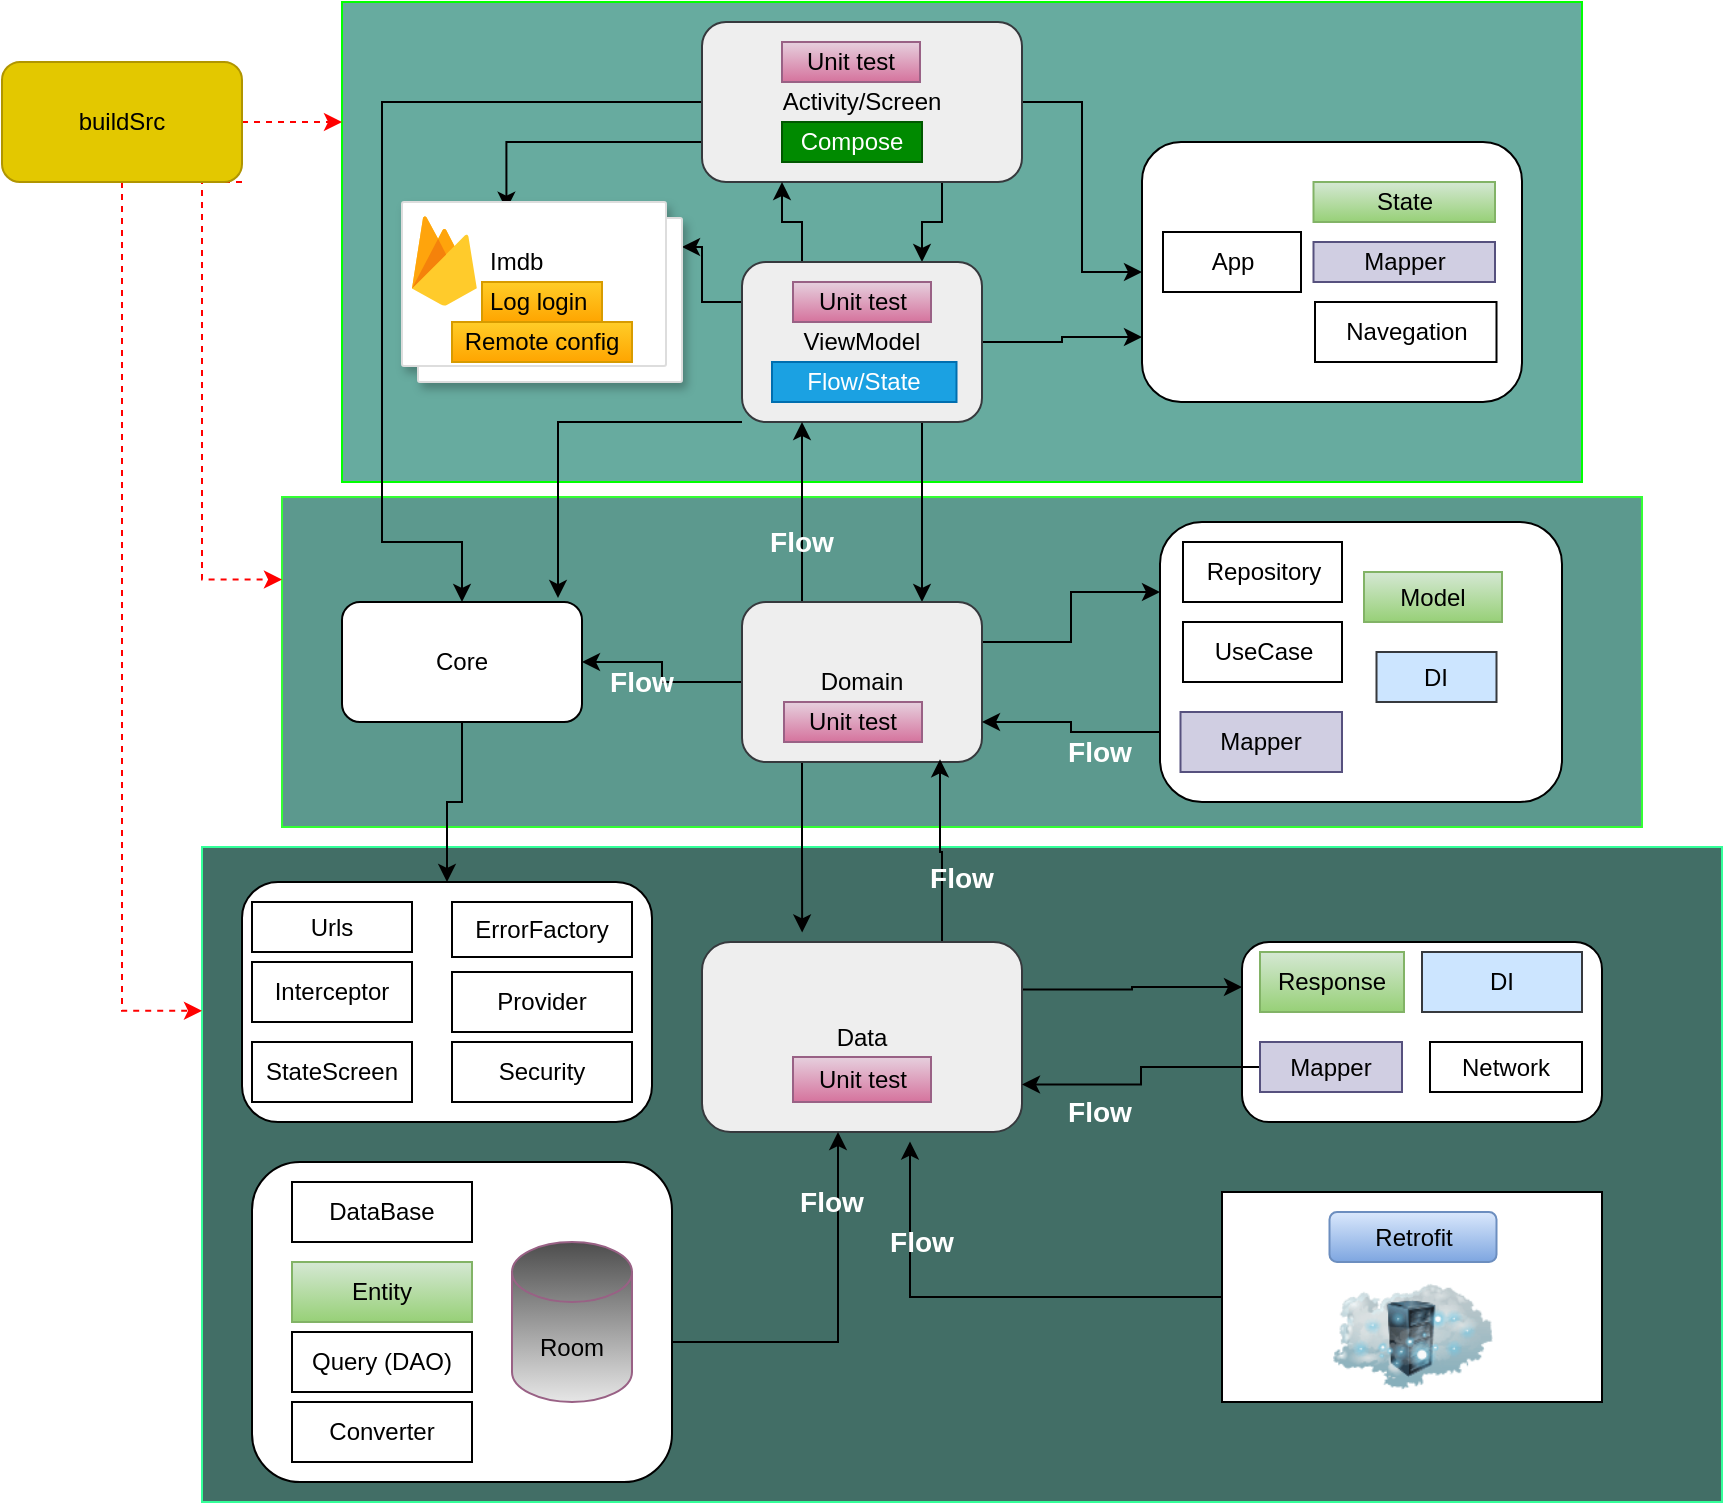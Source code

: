 <mxfile version="20.8.16" type="device"><diagram name="Page-1" id="SnpOKYaOga8Zz95fMb79"><mxGraphModel dx="1114" dy="769" grid="1" gridSize="10" guides="1" tooltips="1" connect="1" arrows="1" fold="1" page="1" pageScale="1" pageWidth="850" pageHeight="1100" math="0" shadow="0"><root><mxCell id="0"/><mxCell id="1" parent="0"/><mxCell id="HrMAnOmM2nn3nkN1Qt7s-80" value="" style="rounded=0;whiteSpace=wrap;html=1;fillColor=#426E66;fontColor=#000000;strokeColor=#33FF99;" parent="1" vertex="1"><mxGeometry x="110" y="432.5" width="760" height="327.5" as="geometry"/></mxCell><mxCell id="HrMAnOmM2nn3nkN1Qt7s-79" value="" style="rounded=0;whiteSpace=wrap;html=1;fillColor=#5C998E;fontColor=#ffffff;strokeColor=#33FF33;" parent="1" vertex="1"><mxGeometry x="150" y="257.5" width="680" height="165" as="geometry"/></mxCell><mxCell id="HrMAnOmM2nn3nkN1Qt7s-78" value="" style="rounded=0;whiteSpace=wrap;html=1;fillColor=#67AB9F;strokeColor=#00FF00;fillStyle=auto;" parent="1" vertex="1"><mxGeometry x="180" y="10" width="620" height="240" as="geometry"/></mxCell><mxCell id="HrMAnOmM2nn3nkN1Qt7s-43" style="edgeStyle=orthogonalEdgeStyle;rounded=0;orthogonalLoop=1;jettySize=auto;html=1;exitX=0.75;exitY=1;exitDx=0;exitDy=0;entryX=0.75;entryY=0;entryDx=0;entryDy=0;" parent="1" source="HrMAnOmM2nn3nkN1Qt7s-1" target="HrMAnOmM2nn3nkN1Qt7s-2" edge="1"><mxGeometry relative="1" as="geometry"/></mxCell><mxCell id="HrMAnOmM2nn3nkN1Qt7s-55" style="edgeStyle=orthogonalEdgeStyle;rounded=0;orthogonalLoop=1;jettySize=auto;html=1;exitX=0;exitY=0.5;exitDx=0;exitDy=0;entryX=0.5;entryY=0;entryDx=0;entryDy=0;" parent="1" source="HrMAnOmM2nn3nkN1Qt7s-1" target="HrMAnOmM2nn3nkN1Qt7s-5" edge="1"><mxGeometry relative="1" as="geometry"><Array as="points"><mxPoint x="200" y="60"/><mxPoint x="200" y="280"/><mxPoint x="240" y="280"/></Array></mxGeometry></mxCell><mxCell id="HrMAnOmM2nn3nkN1Qt7s-117" style="edgeStyle=orthogonalEdgeStyle;rounded=0;orthogonalLoop=1;jettySize=auto;html=1;exitX=0;exitY=0.75;exitDx=0;exitDy=0;entryX=0.373;entryY=0.043;entryDx=0;entryDy=0;entryPerimeter=0;" parent="1" source="HrMAnOmM2nn3nkN1Qt7s-1" target="HrMAnOmM2nn3nkN1Qt7s-11" edge="1"><mxGeometry relative="1" as="geometry"/></mxCell><mxCell id="HrMAnOmM2nn3nkN1Qt7s-126" value="" style="edgeStyle=orthogonalEdgeStyle;rounded=0;orthogonalLoop=1;jettySize=auto;html=1;" parent="1" source="HrMAnOmM2nn3nkN1Qt7s-1" target="HrMAnOmM2nn3nkN1Qt7s-118" edge="1"><mxGeometry relative="1" as="geometry"/></mxCell><mxCell id="HrMAnOmM2nn3nkN1Qt7s-1" value="Activity/Screen" style="rounded=1;whiteSpace=wrap;html=1;fillColor=#eeeeee;strokeColor=#36393d;" parent="1" vertex="1"><mxGeometry x="360" y="20" width="160" height="80" as="geometry"/></mxCell><mxCell id="HrMAnOmM2nn3nkN1Qt7s-32" style="edgeStyle=orthogonalEdgeStyle;rounded=0;orthogonalLoop=1;jettySize=auto;html=1;exitX=0.75;exitY=1;exitDx=0;exitDy=0;entryX=0.75;entryY=0;entryDx=0;entryDy=0;" parent="1" source="HrMAnOmM2nn3nkN1Qt7s-2" target="HrMAnOmM2nn3nkN1Qt7s-3" edge="1"><mxGeometry relative="1" as="geometry"/></mxCell><mxCell id="HrMAnOmM2nn3nkN1Qt7s-42" style="edgeStyle=orthogonalEdgeStyle;rounded=0;orthogonalLoop=1;jettySize=auto;html=1;exitX=0.25;exitY=0;exitDx=0;exitDy=0;entryX=0.25;entryY=1;entryDx=0;entryDy=0;" parent="1" source="HrMAnOmM2nn3nkN1Qt7s-2" target="HrMAnOmM2nn3nkN1Qt7s-1" edge="1"><mxGeometry relative="1" as="geometry"/></mxCell><mxCell id="HrMAnOmM2nn3nkN1Qt7s-52" style="edgeStyle=orthogonalEdgeStyle;rounded=0;orthogonalLoop=1;jettySize=auto;html=1;entryX=0.9;entryY=-0.033;entryDx=0;entryDy=0;entryPerimeter=0;" parent="1" source="HrMAnOmM2nn3nkN1Qt7s-2" target="HrMAnOmM2nn3nkN1Qt7s-5" edge="1"><mxGeometry relative="1" as="geometry"><Array as="points"><mxPoint x="288" y="220"/></Array></mxGeometry></mxCell><mxCell id="HrMAnOmM2nn3nkN1Qt7s-125" style="edgeStyle=orthogonalEdgeStyle;rounded=0;orthogonalLoop=1;jettySize=auto;html=1;exitX=1;exitY=0.5;exitDx=0;exitDy=0;entryX=0;entryY=0.75;entryDx=0;entryDy=0;" parent="1" source="HrMAnOmM2nn3nkN1Qt7s-2" target="HrMAnOmM2nn3nkN1Qt7s-118" edge="1"><mxGeometry relative="1" as="geometry"/></mxCell><mxCell id="FD9ldv2L31_mViLRtNhe-14" style="edgeStyle=orthogonalEdgeStyle;rounded=0;orthogonalLoop=1;jettySize=auto;html=1;exitX=0;exitY=0.25;exitDx=0;exitDy=0;entryX=1;entryY=0.25;entryDx=0;entryDy=0;" parent="1" source="HrMAnOmM2nn3nkN1Qt7s-2" target="HrMAnOmM2nn3nkN1Qt7s-11" edge="1"><mxGeometry relative="1" as="geometry"/></mxCell><mxCell id="HrMAnOmM2nn3nkN1Qt7s-2" value="ViewModel" style="rounded=1;whiteSpace=wrap;html=1;fillColor=#eeeeee;strokeColor=#36393d;" parent="1" vertex="1"><mxGeometry x="380" y="140" width="120" height="80" as="geometry"/></mxCell><mxCell id="HrMAnOmM2nn3nkN1Qt7s-31" style="edgeStyle=orthogonalEdgeStyle;rounded=0;orthogonalLoop=1;jettySize=auto;html=1;exitX=0.25;exitY=0;exitDx=0;exitDy=0;entryX=0.25;entryY=1;entryDx=0;entryDy=0;" parent="1" source="HrMAnOmM2nn3nkN1Qt7s-3" target="HrMAnOmM2nn3nkN1Qt7s-2" edge="1"><mxGeometry relative="1" as="geometry"/></mxCell><mxCell id="HrMAnOmM2nn3nkN1Qt7s-33" style="edgeStyle=orthogonalEdgeStyle;rounded=0;orthogonalLoop=1;jettySize=auto;html=1;exitX=0.25;exitY=1;exitDx=0;exitDy=0;entryX=0.313;entryY=-0.05;entryDx=0;entryDy=0;entryPerimeter=0;" parent="1" source="HrMAnOmM2nn3nkN1Qt7s-3" target="HrMAnOmM2nn3nkN1Qt7s-4" edge="1"><mxGeometry relative="1" as="geometry"/></mxCell><mxCell id="HrMAnOmM2nn3nkN1Qt7s-57" style="edgeStyle=orthogonalEdgeStyle;rounded=0;orthogonalLoop=1;jettySize=auto;html=1;exitX=1;exitY=0.25;exitDx=0;exitDy=0;entryX=0;entryY=0.25;entryDx=0;entryDy=0;" parent="1" source="HrMAnOmM2nn3nkN1Qt7s-3" target="HrMAnOmM2nn3nkN1Qt7s-36" edge="1"><mxGeometry relative="1" as="geometry"/></mxCell><mxCell id="HrMAnOmM2nn3nkN1Qt7s-107" style="edgeStyle=orthogonalEdgeStyle;rounded=0;orthogonalLoop=1;jettySize=auto;html=1;exitX=0;exitY=0.5;exitDx=0;exitDy=0;entryX=1;entryY=0.5;entryDx=0;entryDy=0;" parent="1" source="HrMAnOmM2nn3nkN1Qt7s-3" target="HrMAnOmM2nn3nkN1Qt7s-5" edge="1"><mxGeometry relative="1" as="geometry"/></mxCell><mxCell id="HrMAnOmM2nn3nkN1Qt7s-3" value="Domain" style="rounded=1;whiteSpace=wrap;html=1;fillColor=#eeeeee;strokeColor=#36393d;" parent="1" vertex="1"><mxGeometry x="380" y="310" width="120" height="80" as="geometry"/></mxCell><mxCell id="HrMAnOmM2nn3nkN1Qt7s-92" style="edgeStyle=orthogonalEdgeStyle;rounded=0;orthogonalLoop=1;jettySize=auto;html=1;exitX=0.75;exitY=0;exitDx=0;exitDy=0;entryX=0.825;entryY=0.983;entryDx=0;entryDy=0;entryPerimeter=0;" parent="1" source="HrMAnOmM2nn3nkN1Qt7s-4" target="HrMAnOmM2nn3nkN1Qt7s-3" edge="1"><mxGeometry relative="1" as="geometry"/></mxCell><mxCell id="HrMAnOmM2nn3nkN1Qt7s-94" style="edgeStyle=orthogonalEdgeStyle;rounded=0;orthogonalLoop=1;jettySize=auto;html=1;exitX=1;exitY=0.25;exitDx=0;exitDy=0;entryX=0;entryY=0.25;entryDx=0;entryDy=0;" parent="1" source="HrMAnOmM2nn3nkN1Qt7s-4" target="HrMAnOmM2nn3nkN1Qt7s-71" edge="1"><mxGeometry relative="1" as="geometry"><Array as="points"><mxPoint x="575" y="504"/><mxPoint x="575" y="503"/></Array></mxGeometry></mxCell><mxCell id="HrMAnOmM2nn3nkN1Qt7s-4" value="Data" style="rounded=1;whiteSpace=wrap;html=1;fillColor=#eeeeee;strokeColor=#36393d;" parent="1" vertex="1"><mxGeometry x="360" y="480" width="160" height="95" as="geometry"/></mxCell><mxCell id="HYG_KckK9OLibm_oLJKL-3" style="edgeStyle=orthogonalEdgeStyle;rounded=0;orthogonalLoop=1;jettySize=auto;html=1;entryX=0.5;entryY=0;entryDx=0;entryDy=0;" parent="1" source="HrMAnOmM2nn3nkN1Qt7s-5" target="HrMAnOmM2nn3nkN1Qt7s-62" edge="1"><mxGeometry relative="1" as="geometry"/></mxCell><mxCell id="HrMAnOmM2nn3nkN1Qt7s-5" value="Core" style="rounded=1;whiteSpace=wrap;html=1;" parent="1" vertex="1"><mxGeometry x="180" y="310" width="120" height="60" as="geometry"/></mxCell><mxCell id="HrMAnOmM2nn3nkN1Qt7s-110" style="edgeStyle=orthogonalEdgeStyle;rounded=0;orthogonalLoop=1;jettySize=auto;html=1;exitX=1;exitY=0.5;exitDx=0;exitDy=0;entryX=0;entryY=0.25;entryDx=0;entryDy=0;dashed=1;strokeColor=#FF0000;" parent="1" source="HrMAnOmM2nn3nkN1Qt7s-6" target="HrMAnOmM2nn3nkN1Qt7s-78" edge="1"><mxGeometry relative="1" as="geometry"><Array as="points"><mxPoint x="180" y="70"/><mxPoint x="180" y="70"/></Array></mxGeometry></mxCell><mxCell id="HrMAnOmM2nn3nkN1Qt7s-111" style="edgeStyle=orthogonalEdgeStyle;rounded=0;orthogonalLoop=1;jettySize=auto;html=1;dashed=1;fillColor=#e51400;strokeColor=#FF0000;entryX=0;entryY=0.25;entryDx=0;entryDy=0;" parent="1" source="HrMAnOmM2nn3nkN1Qt7s-6" target="HrMAnOmM2nn3nkN1Qt7s-80" edge="1"><mxGeometry relative="1" as="geometry"><mxPoint x="70" y="420" as="targetPoint"/></mxGeometry></mxCell><mxCell id="HrMAnOmM2nn3nkN1Qt7s-112" style="edgeStyle=orthogonalEdgeStyle;rounded=0;orthogonalLoop=1;jettySize=auto;html=1;exitX=1;exitY=1;exitDx=0;exitDy=0;entryX=0;entryY=0.25;entryDx=0;entryDy=0;dashed=1;fillColor=#e51400;strokeColor=#FF0000;" parent="1" source="HrMAnOmM2nn3nkN1Qt7s-6" target="HrMAnOmM2nn3nkN1Qt7s-79" edge="1"><mxGeometry relative="1" as="geometry"><Array as="points"><mxPoint x="110" y="100"/><mxPoint x="110" y="299"/></Array></mxGeometry></mxCell><mxCell id="HrMAnOmM2nn3nkN1Qt7s-6" value="buildSrc" style="rounded=1;whiteSpace=wrap;html=1;fillColor=#e3c800;fontColor=#000000;strokeColor=#B09500;" parent="1" vertex="1"><mxGeometry x="10" y="40" width="120" height="60" as="geometry"/></mxCell><mxCell id="HrMAnOmM2nn3nkN1Qt7s-26" style="edgeStyle=orthogonalEdgeStyle;rounded=0;orthogonalLoop=1;jettySize=auto;html=1;entryX=0.425;entryY=1;entryDx=0;entryDy=0;entryPerimeter=0;" parent="1" source="HrMAnOmM2nn3nkN1Qt7s-7" target="HrMAnOmM2nn3nkN1Qt7s-4" edge="1"><mxGeometry relative="1" as="geometry"><Array as="points"><mxPoint x="428" y="680"/></Array></mxGeometry></mxCell><mxCell id="HrMAnOmM2nn3nkN1Qt7s-7" value="" style="rounded=1;whiteSpace=wrap;html=1;" parent="1" vertex="1"><mxGeometry x="135" y="590" width="210" height="160" as="geometry"/></mxCell><mxCell id="HrMAnOmM2nn3nkN1Qt7s-11" value="" style="shape=mxgraph.gcp2.doubleRect;strokeColor=#dddddd;shadow=1;strokeWidth=1;" parent="1" vertex="1"><mxGeometry x="210" y="110" width="140" height="90" as="geometry"/></mxCell><mxCell id="HrMAnOmM2nn3nkN1Qt7s-12" value="&lt;font color=&quot;#000000&quot;&gt;Imdb&lt;/font&gt;" style="sketch=0;dashed=0;connectable=0;html=1;fillColor=#5184F3;strokeColor=none;shape=mxgraph.gcp2.firebase;part=1;labelPosition=right;verticalLabelPosition=middle;align=left;verticalAlign=middle;spacingLeft=5;fontColor=#999999;fontSize=12;" parent="HrMAnOmM2nn3nkN1Qt7s-11" vertex="1"><mxGeometry width="32.4" height="45" relative="1" as="geometry"><mxPoint x="5" y="7" as="offset"/></mxGeometry></mxCell><mxCell id="FD9ldv2L31_mViLRtNhe-8" value="Log login&amp;nbsp;" style="rounded=0;whiteSpace=wrap;html=1;fillColor=#ffcd28;gradientColor=#ffa500;strokeColor=#d79b00;" parent="HrMAnOmM2nn3nkN1Qt7s-11" vertex="1"><mxGeometry x="40.0" y="40" width="60.0" height="20" as="geometry"/></mxCell><mxCell id="FD9ldv2L31_mViLRtNhe-9" value="Remote config" style="rounded=0;whiteSpace=wrap;html=1;fillColor=#ffcd28;gradientColor=#ffa500;strokeColor=#d79b00;" parent="HrMAnOmM2nn3nkN1Qt7s-11" vertex="1"><mxGeometry x="25.0" y="60" width="90.0" height="20" as="geometry"/></mxCell><mxCell id="HrMAnOmM2nn3nkN1Qt7s-28" style="edgeStyle=orthogonalEdgeStyle;rounded=0;orthogonalLoop=1;jettySize=auto;html=1;entryX=0.65;entryY=1.05;entryDx=0;entryDy=0;entryPerimeter=0;" parent="1" source="HrMAnOmM2nn3nkN1Qt7s-14" target="HrMAnOmM2nn3nkN1Qt7s-4" edge="1"><mxGeometry relative="1" as="geometry"/></mxCell><mxCell id="HrMAnOmM2nn3nkN1Qt7s-14" value="" style="rounded=0;whiteSpace=wrap;html=1;" parent="1" vertex="1"><mxGeometry x="620" y="605" width="190" height="105" as="geometry"/></mxCell><mxCell id="HrMAnOmM2nn3nkN1Qt7s-15" value="" style="image;html=1;image=img/lib/clip_art/networking/Cloud_Rack_128x128.png" parent="1" vertex="1"><mxGeometry x="675.5" y="640" width="80" height="75" as="geometry"/></mxCell><mxCell id="HrMAnOmM2nn3nkN1Qt7s-16" value="Room" style="shape=cylinder3;whiteSpace=wrap;html=1;boundedLbl=1;backgroundOutline=1;size=15;fillColor=#4D4D4D;strokeColor=#996185;gradientColor=#E6E6E6;fontColor=#000000;" parent="1" vertex="1"><mxGeometry x="265" y="630" width="60" height="80" as="geometry"/></mxCell><mxCell id="HrMAnOmM2nn3nkN1Qt7s-17" value="Query (DAO)" style="rounded=0;whiteSpace=wrap;html=1;" parent="1" vertex="1"><mxGeometry x="155" y="675" width="90" height="30" as="geometry"/></mxCell><mxCell id="HrMAnOmM2nn3nkN1Qt7s-18" value="Entity" style="rounded=0;whiteSpace=wrap;html=1;fillColor=#d5e8d4;gradientColor=#97d077;strokeColor=#82b366;" parent="1" vertex="1"><mxGeometry x="155" y="640" width="90" height="30" as="geometry"/></mxCell><mxCell id="HrMAnOmM2nn3nkN1Qt7s-19" value="DataBase" style="rounded=0;whiteSpace=wrap;html=1;" parent="1" vertex="1"><mxGeometry x="155" y="600" width="90" height="30" as="geometry"/></mxCell><mxCell id="HrMAnOmM2nn3nkN1Qt7s-20" value="Converter" style="rounded=0;whiteSpace=wrap;html=1;" parent="1" vertex="1"><mxGeometry x="155" y="710" width="90" height="30" as="geometry"/></mxCell><mxCell id="HrMAnOmM2nn3nkN1Qt7s-104" style="edgeStyle=orthogonalEdgeStyle;rounded=0;orthogonalLoop=1;jettySize=auto;html=1;exitX=0;exitY=0.75;exitDx=0;exitDy=0;entryX=1;entryY=0.75;entryDx=0;entryDy=0;" parent="1" source="HrMAnOmM2nn3nkN1Qt7s-36" target="HrMAnOmM2nn3nkN1Qt7s-3" edge="1"><mxGeometry relative="1" as="geometry"/></mxCell><mxCell id="HrMAnOmM2nn3nkN1Qt7s-36" value="" style="rounded=1;whiteSpace=wrap;html=1;" parent="1" vertex="1"><mxGeometry x="589" y="270" width="201" height="140" as="geometry"/></mxCell><mxCell id="HrMAnOmM2nn3nkN1Qt7s-37" value="Repository" style="rounded=0;whiteSpace=wrap;html=1;" parent="1" vertex="1"><mxGeometry x="600.5" y="280" width="79.5" height="30" as="geometry"/></mxCell><mxCell id="HrMAnOmM2nn3nkN1Qt7s-38" value="UseCase" style="rounded=0;whiteSpace=wrap;html=1;" parent="1" vertex="1"><mxGeometry x="600.5" y="320" width="79.5" height="30" as="geometry"/></mxCell><mxCell id="HrMAnOmM2nn3nkN1Qt7s-56" value="Mapper" style="rounded=0;whiteSpace=wrap;html=1;fillColor=#d0cee2;strokeColor=#56517e;" parent="1" vertex="1"><mxGeometry x="599.25" y="365" width="80.75" height="30" as="geometry"/></mxCell><mxCell id="HrMAnOmM2nn3nkN1Qt7s-58" value="Model" style="rounded=0;whiteSpace=wrap;html=1;fillColor=#d5e8d4;gradientColor=#97d077;strokeColor=#82b366;" parent="1" vertex="1"><mxGeometry x="691" y="295" width="69" height="25" as="geometry"/></mxCell><mxCell id="HrMAnOmM2nn3nkN1Qt7s-59" value="DI" style="rounded=0;whiteSpace=wrap;html=1;fillColor=#cce5ff;strokeColor=#36393d;" parent="1" vertex="1"><mxGeometry x="697.25" y="335" width="60" height="25" as="geometry"/></mxCell><mxCell id="HrMAnOmM2nn3nkN1Qt7s-62" value="" style="rounded=1;whiteSpace=wrap;html=1;" parent="1" vertex="1"><mxGeometry x="130" y="450" width="205" height="120" as="geometry"/></mxCell><mxCell id="HrMAnOmM2nn3nkN1Qt7s-63" value="Urls" style="rounded=0;whiteSpace=wrap;html=1;" parent="1" vertex="1"><mxGeometry x="135" y="460" width="80" height="25" as="geometry"/></mxCell><mxCell id="HrMAnOmM2nn3nkN1Qt7s-64" value="Interceptor" style="rounded=0;whiteSpace=wrap;html=1;" parent="1" vertex="1"><mxGeometry x="135" y="490" width="80" height="30" as="geometry"/></mxCell><mxCell id="HrMAnOmM2nn3nkN1Qt7s-65" value="ErrorFactory" style="rounded=0;whiteSpace=wrap;html=1;" parent="1" vertex="1"><mxGeometry x="235" y="460" width="90" height="27.5" as="geometry"/></mxCell><mxCell id="HrMAnOmM2nn3nkN1Qt7s-66" value="StateScreen" style="rounded=0;whiteSpace=wrap;html=1;" parent="1" vertex="1"><mxGeometry x="135" y="530" width="80" height="30" as="geometry"/></mxCell><mxCell id="HrMAnOmM2nn3nkN1Qt7s-67" value="Provider" style="rounded=0;whiteSpace=wrap;html=1;" parent="1" vertex="1"><mxGeometry x="235" y="495" width="90" height="30" as="geometry"/></mxCell><mxCell id="HrMAnOmM2nn3nkN1Qt7s-69" value="Security" style="rounded=0;whiteSpace=wrap;html=1;" parent="1" vertex="1"><mxGeometry x="235" y="530" width="90" height="30" as="geometry"/></mxCell><mxCell id="HrMAnOmM2nn3nkN1Qt7s-71" value="" style="rounded=1;whiteSpace=wrap;html=1;" parent="1" vertex="1"><mxGeometry x="630" y="480" width="180" height="90" as="geometry"/></mxCell><mxCell id="HrMAnOmM2nn3nkN1Qt7s-72" value="Response" style="rounded=0;whiteSpace=wrap;html=1;fillColor=#d5e8d4;gradientColor=#97d077;strokeColor=#82b366;" parent="1" vertex="1"><mxGeometry x="639" y="485" width="72" height="30" as="geometry"/></mxCell><mxCell id="HrMAnOmM2nn3nkN1Qt7s-96" style="edgeStyle=orthogonalEdgeStyle;rounded=0;orthogonalLoop=1;jettySize=auto;html=1;entryX=1;entryY=0.75;entryDx=0;entryDy=0;" parent="1" source="HrMAnOmM2nn3nkN1Qt7s-73" target="HrMAnOmM2nn3nkN1Qt7s-4" edge="1"><mxGeometry relative="1" as="geometry"/></mxCell><mxCell id="HrMAnOmM2nn3nkN1Qt7s-73" value="Mapper" style="rounded=0;whiteSpace=wrap;html=1;fillColor=#d0cee2;strokeColor=#56517e;" parent="1" vertex="1"><mxGeometry x="639" y="530" width="71" height="25" as="geometry"/></mxCell><mxCell id="HrMAnOmM2nn3nkN1Qt7s-74" value="DI" style="rounded=0;whiteSpace=wrap;html=1;fillColor=#cce5ff;strokeColor=#36393d;" parent="1" vertex="1"><mxGeometry x="720" y="485" width="80" height="30" as="geometry"/></mxCell><mxCell id="HrMAnOmM2nn3nkN1Qt7s-75" value="Network" style="rounded=0;whiteSpace=wrap;html=1;" parent="1" vertex="1"><mxGeometry x="724" y="530" width="76" height="25" as="geometry"/></mxCell><mxCell id="HrMAnOmM2nn3nkN1Qt7s-81" value="&lt;h3&gt;&lt;font color=&quot;#ffffff&quot;&gt;Flow&lt;/font&gt;&lt;/h3&gt;" style="text;html=1;strokeColor=none;fillColor=none;align=center;verticalAlign=middle;whiteSpace=wrap;rounded=0;" parent="1" vertex="1"><mxGeometry x="395" y="595" width="60" height="30" as="geometry"/></mxCell><mxCell id="HrMAnOmM2nn3nkN1Qt7s-90" value="&lt;h3&gt;&lt;font color=&quot;#ffffff&quot;&gt;Flow&lt;/font&gt;&lt;/h3&gt;" style="text;html=1;strokeColor=none;fillColor=none;align=center;verticalAlign=middle;whiteSpace=wrap;rounded=0;" parent="1" vertex="1"><mxGeometry x="440" y="615" width="60" height="30" as="geometry"/></mxCell><mxCell id="HrMAnOmM2nn3nkN1Qt7s-93" value="&lt;h3&gt;&lt;font color=&quot;#ffffff&quot;&gt;Flow&lt;/font&gt;&lt;/h3&gt;" style="text;html=1;strokeColor=none;fillColor=none;align=center;verticalAlign=middle;whiteSpace=wrap;rounded=0;" parent="1" vertex="1"><mxGeometry x="460" y="432.5" width="60" height="30" as="geometry"/></mxCell><mxCell id="HrMAnOmM2nn3nkN1Qt7s-97" value="&lt;h3&gt;&lt;font color=&quot;#ffffff&quot;&gt;Flow&lt;/font&gt;&lt;/h3&gt;" style="text;html=1;strokeColor=none;fillColor=none;align=center;verticalAlign=middle;whiteSpace=wrap;rounded=0;" parent="1" vertex="1"><mxGeometry x="529" y="550" width="60" height="30" as="geometry"/></mxCell><mxCell id="HrMAnOmM2nn3nkN1Qt7s-98" value="Compose" style="rounded=0;whiteSpace=wrap;html=1;fillColor=#008a00;fontColor=#ffffff;strokeColor=#005700;" parent="1" vertex="1"><mxGeometry x="400" y="70" width="70" height="20" as="geometry"/></mxCell><mxCell id="HrMAnOmM2nn3nkN1Qt7s-99" value="&lt;h3&gt;&lt;font color=&quot;#ffffff&quot;&gt;Flow&lt;/font&gt;&lt;/h3&gt;" style="text;html=1;strokeColor=none;fillColor=none;align=center;verticalAlign=middle;whiteSpace=wrap;rounded=0;" parent="1" vertex="1"><mxGeometry x="380" y="265" width="60" height="30" as="geometry"/></mxCell><mxCell id="HrMAnOmM2nn3nkN1Qt7s-105" value="&lt;h3&gt;&lt;font color=&quot;#ffffff&quot;&gt;Flow&lt;/font&gt;&lt;/h3&gt;" style="text;html=1;strokeColor=none;fillColor=none;align=center;verticalAlign=middle;whiteSpace=wrap;rounded=0;" parent="1" vertex="1"><mxGeometry x="529" y="370" width="60" height="30" as="geometry"/></mxCell><mxCell id="HrMAnOmM2nn3nkN1Qt7s-106" value="Flow/State" style="rounded=0;whiteSpace=wrap;html=1;fillColor=#1ba1e2;fontColor=#ffffff;strokeColor=#006EAF;" parent="1" vertex="1"><mxGeometry x="395" y="190" width="92.25" height="20" as="geometry"/></mxCell><mxCell id="HrMAnOmM2nn3nkN1Qt7s-108" value="&lt;h3&gt;&lt;font color=&quot;#ffffff&quot;&gt;Flow&lt;/font&gt;&lt;/h3&gt;" style="text;html=1;strokeColor=none;fillColor=none;align=center;verticalAlign=middle;whiteSpace=wrap;rounded=0;" parent="1" vertex="1"><mxGeometry x="300" y="335" width="60" height="30" as="geometry"/></mxCell><mxCell id="HrMAnOmM2nn3nkN1Qt7s-118" value="" style="rounded=1;whiteSpace=wrap;html=1;" parent="1" vertex="1"><mxGeometry x="580" y="80" width="190" height="130" as="geometry"/></mxCell><mxCell id="HrMAnOmM2nn3nkN1Qt7s-119" value="State" style="rounded=0;whiteSpace=wrap;html=1;fillColor=#d5e8d4;gradientColor=#97d077;strokeColor=#82b366;" parent="1" vertex="1"><mxGeometry x="665.75" y="100" width="90.75" height="20" as="geometry"/></mxCell><mxCell id="HrMAnOmM2nn3nkN1Qt7s-120" value="Mapper" style="rounded=0;whiteSpace=wrap;html=1;fillColor=#d0cee2;strokeColor=#56517e;" parent="1" vertex="1"><mxGeometry x="665.75" y="130" width="90.75" height="20" as="geometry"/></mxCell><mxCell id="HrMAnOmM2nn3nkN1Qt7s-121" value="Navegation" style="rounded=0;whiteSpace=wrap;html=1;" parent="1" vertex="1"><mxGeometry x="666.5" y="160" width="90.75" height="30" as="geometry"/></mxCell><mxCell id="HrMAnOmM2nn3nkN1Qt7s-122" value="App" style="rounded=0;whiteSpace=wrap;html=1;" parent="1" vertex="1"><mxGeometry x="590.5" y="125" width="69" height="30" as="geometry"/></mxCell><mxCell id="HYG_KckK9OLibm_oLJKL-1" value="Retrofit" style="rounded=1;whiteSpace=wrap;html=1;fillColor=#dae8fc;gradientColor=#7ea6e0;strokeColor=#6c8ebf;" parent="1" vertex="1"><mxGeometry x="673.75" y="615" width="83.5" height="25" as="geometry"/></mxCell><mxCell id="FD9ldv2L31_mViLRtNhe-1" value="Unit test" style="rounded=0;whiteSpace=wrap;html=1;fillColor=#e6d0de;gradientColor=#d5739d;strokeColor=#996185;" parent="1" vertex="1"><mxGeometry x="401" y="360" width="69" height="20" as="geometry"/></mxCell><mxCell id="FD9ldv2L31_mViLRtNhe-2" value="Unit test" style="rounded=0;whiteSpace=wrap;html=1;fillColor=#e6d0de;gradientColor=#d5739d;strokeColor=#996185;" parent="1" vertex="1"><mxGeometry x="405.5" y="537.5" width="69" height="22.5" as="geometry"/></mxCell><mxCell id="FD9ldv2L31_mViLRtNhe-3" value="Unit test" style="rounded=0;whiteSpace=wrap;html=1;fillColor=#e6d0de;gradientColor=#d5739d;strokeColor=#996185;" parent="1" vertex="1"><mxGeometry x="405.5" y="150" width="69" height="20" as="geometry"/></mxCell><mxCell id="FD9ldv2L31_mViLRtNhe-4" value="Unit test" style="rounded=0;whiteSpace=wrap;html=1;fillColor=#e6d0de;gradientColor=#d5739d;strokeColor=#996185;" parent="1" vertex="1"><mxGeometry x="400" y="30" width="69" height="20" as="geometry"/></mxCell></root></mxGraphModel></diagram></mxfile>